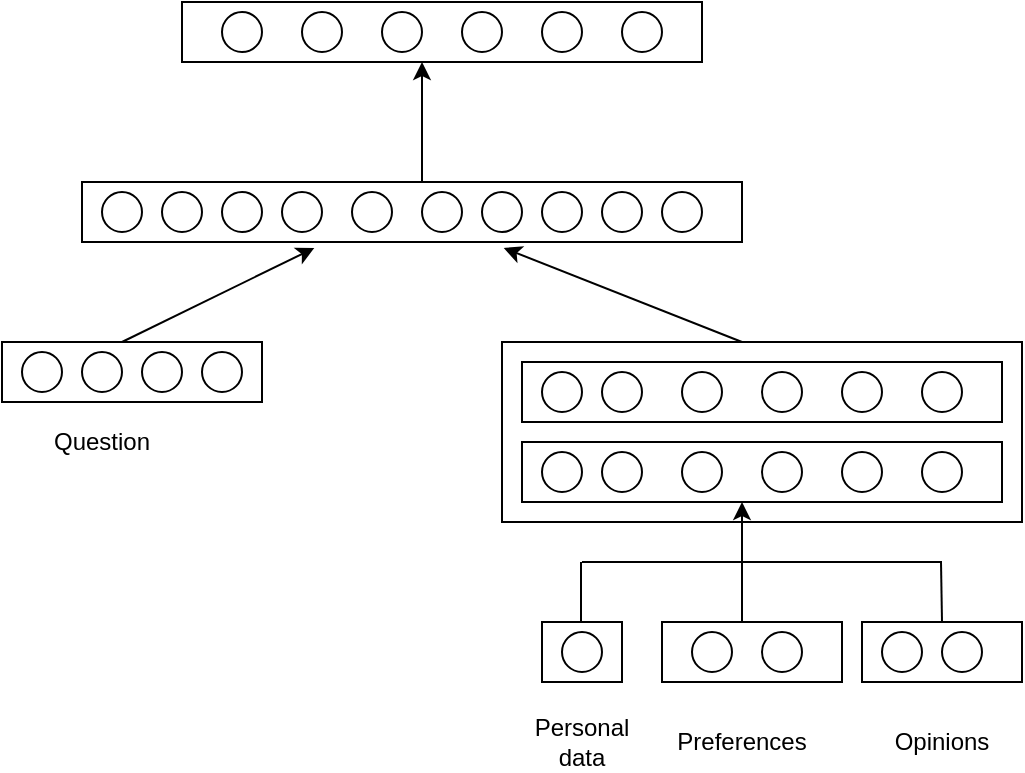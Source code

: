 <mxfile version="14.9.9" type="github">
  <diagram id="7FpeM_619Kzb_mVnrjdb" name="Page-1">
    <mxGraphModel dx="1272" dy="670" grid="1" gridSize="10" guides="1" tooltips="1" connect="1" arrows="1" fold="1" page="1" pageScale="1" pageWidth="850" pageHeight="1100" math="0" shadow="0">
      <root>
        <mxCell id="0" />
        <mxCell id="1" parent="0" />
        <mxCell id="XBzWgzZ4IYU0t0cTuQCT-2" value="" style="rounded=0;whiteSpace=wrap;html=1;" vertex="1" parent="1">
          <mxGeometry x="270" y="140" width="330" height="30" as="geometry" />
        </mxCell>
        <mxCell id="XBzWgzZ4IYU0t0cTuQCT-3" value="" style="rounded=0;whiteSpace=wrap;html=1;" vertex="1" parent="1">
          <mxGeometry x="480" y="220" width="260" height="90" as="geometry" />
        </mxCell>
        <mxCell id="XBzWgzZ4IYU0t0cTuQCT-14" value="" style="endArrow=classic;html=1;" edge="1" parent="1">
          <mxGeometry width="50" height="50" relative="1" as="geometry">
            <mxPoint x="600" y="360" as="sourcePoint" />
            <mxPoint x="600" y="300" as="targetPoint" />
          </mxGeometry>
        </mxCell>
        <mxCell id="XBzWgzZ4IYU0t0cTuQCT-41" value="" style="rounded=0;whiteSpace=wrap;html=1;" vertex="1" parent="1">
          <mxGeometry x="320" y="50" width="260" height="30" as="geometry" />
        </mxCell>
        <mxCell id="XBzWgzZ4IYU0t0cTuQCT-42" value="" style="ellipse;whiteSpace=wrap;html=1;aspect=fixed;" vertex="1" parent="1">
          <mxGeometry x="340" y="55" width="20" height="20" as="geometry" />
        </mxCell>
        <mxCell id="XBzWgzZ4IYU0t0cTuQCT-43" value="" style="ellipse;whiteSpace=wrap;html=1;aspect=fixed;" vertex="1" parent="1">
          <mxGeometry x="380" y="55" width="20" height="20" as="geometry" />
        </mxCell>
        <mxCell id="XBzWgzZ4IYU0t0cTuQCT-44" value="" style="ellipse;whiteSpace=wrap;html=1;aspect=fixed;" vertex="1" parent="1">
          <mxGeometry x="420" y="55" width="20" height="20" as="geometry" />
        </mxCell>
        <mxCell id="XBzWgzZ4IYU0t0cTuQCT-45" value="" style="ellipse;whiteSpace=wrap;html=1;aspect=fixed;" vertex="1" parent="1">
          <mxGeometry x="460" y="55" width="20" height="20" as="geometry" />
        </mxCell>
        <mxCell id="XBzWgzZ4IYU0t0cTuQCT-46" value="" style="ellipse;whiteSpace=wrap;html=1;aspect=fixed;" vertex="1" parent="1">
          <mxGeometry x="500" y="55" width="20" height="20" as="geometry" />
        </mxCell>
        <mxCell id="XBzWgzZ4IYU0t0cTuQCT-47" value="" style="ellipse;whiteSpace=wrap;html=1;aspect=fixed;" vertex="1" parent="1">
          <mxGeometry x="540" y="55" width="20" height="20" as="geometry" />
        </mxCell>
        <mxCell id="XBzWgzZ4IYU0t0cTuQCT-57" value="" style="rounded=0;whiteSpace=wrap;html=1;" vertex="1" parent="1">
          <mxGeometry x="500" y="360" width="40" height="30" as="geometry" />
        </mxCell>
        <mxCell id="XBzWgzZ4IYU0t0cTuQCT-58" value="" style="rounded=0;whiteSpace=wrap;html=1;" vertex="1" parent="1">
          <mxGeometry x="560" y="360" width="90" height="30" as="geometry" />
        </mxCell>
        <mxCell id="XBzWgzZ4IYU0t0cTuQCT-59" value="" style="rounded=0;whiteSpace=wrap;html=1;" vertex="1" parent="1">
          <mxGeometry x="660" y="360" width="80" height="30" as="geometry" />
        </mxCell>
        <mxCell id="XBzWgzZ4IYU0t0cTuQCT-60" value="" style="endArrow=none;html=1;" edge="1" parent="1">
          <mxGeometry width="50" height="50" relative="1" as="geometry">
            <mxPoint x="520" y="330" as="sourcePoint" />
            <mxPoint x="700" y="330" as="targetPoint" />
          </mxGeometry>
        </mxCell>
        <mxCell id="XBzWgzZ4IYU0t0cTuQCT-61" value="" style="endArrow=none;html=1;" edge="1" parent="1">
          <mxGeometry width="50" height="50" relative="1" as="geometry">
            <mxPoint x="700" y="360" as="sourcePoint" />
            <mxPoint x="699.5" y="330" as="targetPoint" />
          </mxGeometry>
        </mxCell>
        <mxCell id="XBzWgzZ4IYU0t0cTuQCT-62" value="" style="endArrow=none;html=1;" edge="1" parent="1">
          <mxGeometry width="50" height="50" relative="1" as="geometry">
            <mxPoint x="519.5" y="360" as="sourcePoint" />
            <mxPoint x="519.5" y="330" as="targetPoint" />
          </mxGeometry>
        </mxCell>
        <mxCell id="XBzWgzZ4IYU0t0cTuQCT-63" value="" style="ellipse;whiteSpace=wrap;html=1;aspect=fixed;" vertex="1" parent="1">
          <mxGeometry x="510" y="365" width="20" height="20" as="geometry" />
        </mxCell>
        <mxCell id="XBzWgzZ4IYU0t0cTuQCT-64" value="" style="ellipse;whiteSpace=wrap;html=1;aspect=fixed;" vertex="1" parent="1">
          <mxGeometry x="575" y="365" width="20" height="20" as="geometry" />
        </mxCell>
        <mxCell id="XBzWgzZ4IYU0t0cTuQCT-65" value="" style="ellipse;whiteSpace=wrap;html=1;aspect=fixed;" vertex="1" parent="1">
          <mxGeometry x="610" y="365" width="20" height="20" as="geometry" />
        </mxCell>
        <mxCell id="XBzWgzZ4IYU0t0cTuQCT-66" value="" style="ellipse;whiteSpace=wrap;html=1;aspect=fixed;" vertex="1" parent="1">
          <mxGeometry x="670" y="365" width="20" height="20" as="geometry" />
        </mxCell>
        <mxCell id="XBzWgzZ4IYU0t0cTuQCT-67" value="" style="ellipse;whiteSpace=wrap;html=1;aspect=fixed;" vertex="1" parent="1">
          <mxGeometry x="700" y="365" width="20" height="20" as="geometry" />
        </mxCell>
        <mxCell id="XBzWgzZ4IYU0t0cTuQCT-78" value="" style="rounded=0;whiteSpace=wrap;html=1;" vertex="1" parent="1">
          <mxGeometry x="490" y="270" width="240" height="30" as="geometry" />
        </mxCell>
        <mxCell id="XBzWgzZ4IYU0t0cTuQCT-79" value="" style="ellipse;whiteSpace=wrap;html=1;aspect=fixed;" vertex="1" parent="1">
          <mxGeometry x="500" y="275" width="20" height="20" as="geometry" />
        </mxCell>
        <mxCell id="XBzWgzZ4IYU0t0cTuQCT-80" value="" style="ellipse;whiteSpace=wrap;html=1;aspect=fixed;" vertex="1" parent="1">
          <mxGeometry x="530" y="275" width="20" height="20" as="geometry" />
        </mxCell>
        <mxCell id="XBzWgzZ4IYU0t0cTuQCT-81" value="" style="ellipse;whiteSpace=wrap;html=1;aspect=fixed;" vertex="1" parent="1">
          <mxGeometry x="570" y="275" width="20" height="20" as="geometry" />
        </mxCell>
        <mxCell id="XBzWgzZ4IYU0t0cTuQCT-82" value="" style="ellipse;whiteSpace=wrap;html=1;aspect=fixed;" vertex="1" parent="1">
          <mxGeometry x="610" y="275" width="20" height="20" as="geometry" />
        </mxCell>
        <mxCell id="XBzWgzZ4IYU0t0cTuQCT-83" value="" style="ellipse;whiteSpace=wrap;html=1;aspect=fixed;" vertex="1" parent="1">
          <mxGeometry x="650" y="275" width="20" height="20" as="geometry" />
        </mxCell>
        <mxCell id="XBzWgzZ4IYU0t0cTuQCT-84" value="" style="ellipse;whiteSpace=wrap;html=1;aspect=fixed;" vertex="1" parent="1">
          <mxGeometry x="690" y="275" width="20" height="20" as="geometry" />
        </mxCell>
        <mxCell id="XBzWgzZ4IYU0t0cTuQCT-93" value="" style="rounded=0;whiteSpace=wrap;html=1;" vertex="1" parent="1">
          <mxGeometry x="490" y="230" width="240" height="30" as="geometry" />
        </mxCell>
        <mxCell id="XBzWgzZ4IYU0t0cTuQCT-94" value="" style="ellipse;whiteSpace=wrap;html=1;aspect=fixed;" vertex="1" parent="1">
          <mxGeometry x="500" y="235" width="20" height="20" as="geometry" />
        </mxCell>
        <mxCell id="XBzWgzZ4IYU0t0cTuQCT-95" value="" style="ellipse;whiteSpace=wrap;html=1;aspect=fixed;" vertex="1" parent="1">
          <mxGeometry x="530" y="235" width="20" height="20" as="geometry" />
        </mxCell>
        <mxCell id="XBzWgzZ4IYU0t0cTuQCT-96" value="" style="ellipse;whiteSpace=wrap;html=1;aspect=fixed;" vertex="1" parent="1">
          <mxGeometry x="570" y="235" width="20" height="20" as="geometry" />
        </mxCell>
        <mxCell id="XBzWgzZ4IYU0t0cTuQCT-97" value="" style="ellipse;whiteSpace=wrap;html=1;aspect=fixed;" vertex="1" parent="1">
          <mxGeometry x="610" y="235" width="20" height="20" as="geometry" />
        </mxCell>
        <mxCell id="XBzWgzZ4IYU0t0cTuQCT-98" value="" style="ellipse;whiteSpace=wrap;html=1;aspect=fixed;" vertex="1" parent="1">
          <mxGeometry x="650" y="235" width="20" height="20" as="geometry" />
        </mxCell>
        <mxCell id="XBzWgzZ4IYU0t0cTuQCT-99" value="" style="ellipse;whiteSpace=wrap;html=1;aspect=fixed;" vertex="1" parent="1">
          <mxGeometry x="690" y="235" width="20" height="20" as="geometry" />
        </mxCell>
        <mxCell id="XBzWgzZ4IYU0t0cTuQCT-113" value="" style="ellipse;whiteSpace=wrap;html=1;aspect=fixed;" vertex="1" parent="1">
          <mxGeometry x="560" y="145" width="20" height="20" as="geometry" />
        </mxCell>
        <mxCell id="XBzWgzZ4IYU0t0cTuQCT-114" value="" style="ellipse;whiteSpace=wrap;html=1;aspect=fixed;" vertex="1" parent="1">
          <mxGeometry x="530" y="145" width="20" height="20" as="geometry" />
        </mxCell>
        <mxCell id="XBzWgzZ4IYU0t0cTuQCT-115" value="" style="ellipse;whiteSpace=wrap;html=1;aspect=fixed;" vertex="1" parent="1">
          <mxGeometry x="500" y="145" width="20" height="20" as="geometry" />
        </mxCell>
        <mxCell id="XBzWgzZ4IYU0t0cTuQCT-116" value="" style="ellipse;whiteSpace=wrap;html=1;aspect=fixed;" vertex="1" parent="1">
          <mxGeometry x="470" y="145" width="20" height="20" as="geometry" />
        </mxCell>
        <mxCell id="XBzWgzZ4IYU0t0cTuQCT-117" value="" style="ellipse;whiteSpace=wrap;html=1;aspect=fixed;" vertex="1" parent="1">
          <mxGeometry x="440" y="145" width="20" height="20" as="geometry" />
        </mxCell>
        <mxCell id="XBzWgzZ4IYU0t0cTuQCT-118" value="" style="ellipse;whiteSpace=wrap;html=1;aspect=fixed;" vertex="1" parent="1">
          <mxGeometry x="405" y="145" width="20" height="20" as="geometry" />
        </mxCell>
        <mxCell id="XBzWgzZ4IYU0t0cTuQCT-119" value="" style="ellipse;whiteSpace=wrap;html=1;aspect=fixed;" vertex="1" parent="1">
          <mxGeometry x="370" y="145" width="20" height="20" as="geometry" />
        </mxCell>
        <mxCell id="XBzWgzZ4IYU0t0cTuQCT-120" value="" style="ellipse;whiteSpace=wrap;html=1;aspect=fixed;" vertex="1" parent="1">
          <mxGeometry x="340" y="145" width="20" height="20" as="geometry" />
        </mxCell>
        <mxCell id="XBzWgzZ4IYU0t0cTuQCT-121" value="" style="ellipse;whiteSpace=wrap;html=1;aspect=fixed;" vertex="1" parent="1">
          <mxGeometry x="310" y="145" width="20" height="20" as="geometry" />
        </mxCell>
        <mxCell id="XBzWgzZ4IYU0t0cTuQCT-122" value="" style="ellipse;whiteSpace=wrap;html=1;aspect=fixed;" vertex="1" parent="1">
          <mxGeometry x="280" y="145" width="20" height="20" as="geometry" />
        </mxCell>
        <mxCell id="XBzWgzZ4IYU0t0cTuQCT-127" value="" style="endArrow=classic;html=1;entryX=0.639;entryY=1.1;entryDx=0;entryDy=0;entryPerimeter=0;" edge="1" parent="1" target="XBzWgzZ4IYU0t0cTuQCT-2">
          <mxGeometry width="50" height="50" relative="1" as="geometry">
            <mxPoint x="600" y="220" as="sourcePoint" />
            <mxPoint x="500" y="130" as="targetPoint" />
          </mxGeometry>
        </mxCell>
        <mxCell id="XBzWgzZ4IYU0t0cTuQCT-128" value="" style="rounded=0;whiteSpace=wrap;html=1;" vertex="1" parent="1">
          <mxGeometry x="230" y="220" width="130" height="30" as="geometry" />
        </mxCell>
        <mxCell id="XBzWgzZ4IYU0t0cTuQCT-129" value="" style="ellipse;whiteSpace=wrap;html=1;aspect=fixed;" vertex="1" parent="1">
          <mxGeometry x="330" y="225" width="20" height="20" as="geometry" />
        </mxCell>
        <mxCell id="XBzWgzZ4IYU0t0cTuQCT-130" value="" style="ellipse;whiteSpace=wrap;html=1;aspect=fixed;" vertex="1" parent="1">
          <mxGeometry x="300" y="225" width="20" height="20" as="geometry" />
        </mxCell>
        <mxCell id="XBzWgzZ4IYU0t0cTuQCT-131" value="" style="ellipse;whiteSpace=wrap;html=1;aspect=fixed;" vertex="1" parent="1">
          <mxGeometry x="270" y="225" width="20" height="20" as="geometry" />
        </mxCell>
        <mxCell id="XBzWgzZ4IYU0t0cTuQCT-132" value="" style="ellipse;whiteSpace=wrap;html=1;aspect=fixed;" vertex="1" parent="1">
          <mxGeometry x="240" y="225" width="20" height="20" as="geometry" />
        </mxCell>
        <mxCell id="XBzWgzZ4IYU0t0cTuQCT-133" value="" style="endArrow=classic;html=1;entryX=0.352;entryY=1.1;entryDx=0;entryDy=0;entryPerimeter=0;" edge="1" parent="1" target="XBzWgzZ4IYU0t0cTuQCT-2">
          <mxGeometry width="50" height="50" relative="1" as="geometry">
            <mxPoint x="290" y="220" as="sourcePoint" />
            <mxPoint x="340" y="170" as="targetPoint" />
          </mxGeometry>
        </mxCell>
        <mxCell id="XBzWgzZ4IYU0t0cTuQCT-134" value="" style="endArrow=classic;html=1;" edge="1" parent="1">
          <mxGeometry width="50" height="50" relative="1" as="geometry">
            <mxPoint x="440" y="140" as="sourcePoint" />
            <mxPoint x="440" y="80" as="targetPoint" />
          </mxGeometry>
        </mxCell>
        <mxCell id="XBzWgzZ4IYU0t0cTuQCT-135" value="Personal&lt;br&gt;data" style="text;html=1;strokeColor=none;fillColor=none;align=center;verticalAlign=middle;whiteSpace=wrap;rounded=0;" vertex="1" parent="1">
          <mxGeometry x="500" y="410" width="40" height="20" as="geometry" />
        </mxCell>
        <mxCell id="XBzWgzZ4IYU0t0cTuQCT-136" value="Preferences" style="text;html=1;strokeColor=none;fillColor=none;align=center;verticalAlign=middle;whiteSpace=wrap;rounded=0;" vertex="1" parent="1">
          <mxGeometry x="580" y="410" width="40" height="20" as="geometry" />
        </mxCell>
        <mxCell id="XBzWgzZ4IYU0t0cTuQCT-137" value="Opinions" style="text;html=1;strokeColor=none;fillColor=none;align=center;verticalAlign=middle;whiteSpace=wrap;rounded=0;" vertex="1" parent="1">
          <mxGeometry x="680" y="410" width="40" height="20" as="geometry" />
        </mxCell>
        <mxCell id="XBzWgzZ4IYU0t0cTuQCT-138" value="Question" style="text;html=1;strokeColor=none;fillColor=none;align=center;verticalAlign=middle;whiteSpace=wrap;rounded=0;" vertex="1" parent="1">
          <mxGeometry x="260" y="260" width="40" height="20" as="geometry" />
        </mxCell>
      </root>
    </mxGraphModel>
  </diagram>
</mxfile>
